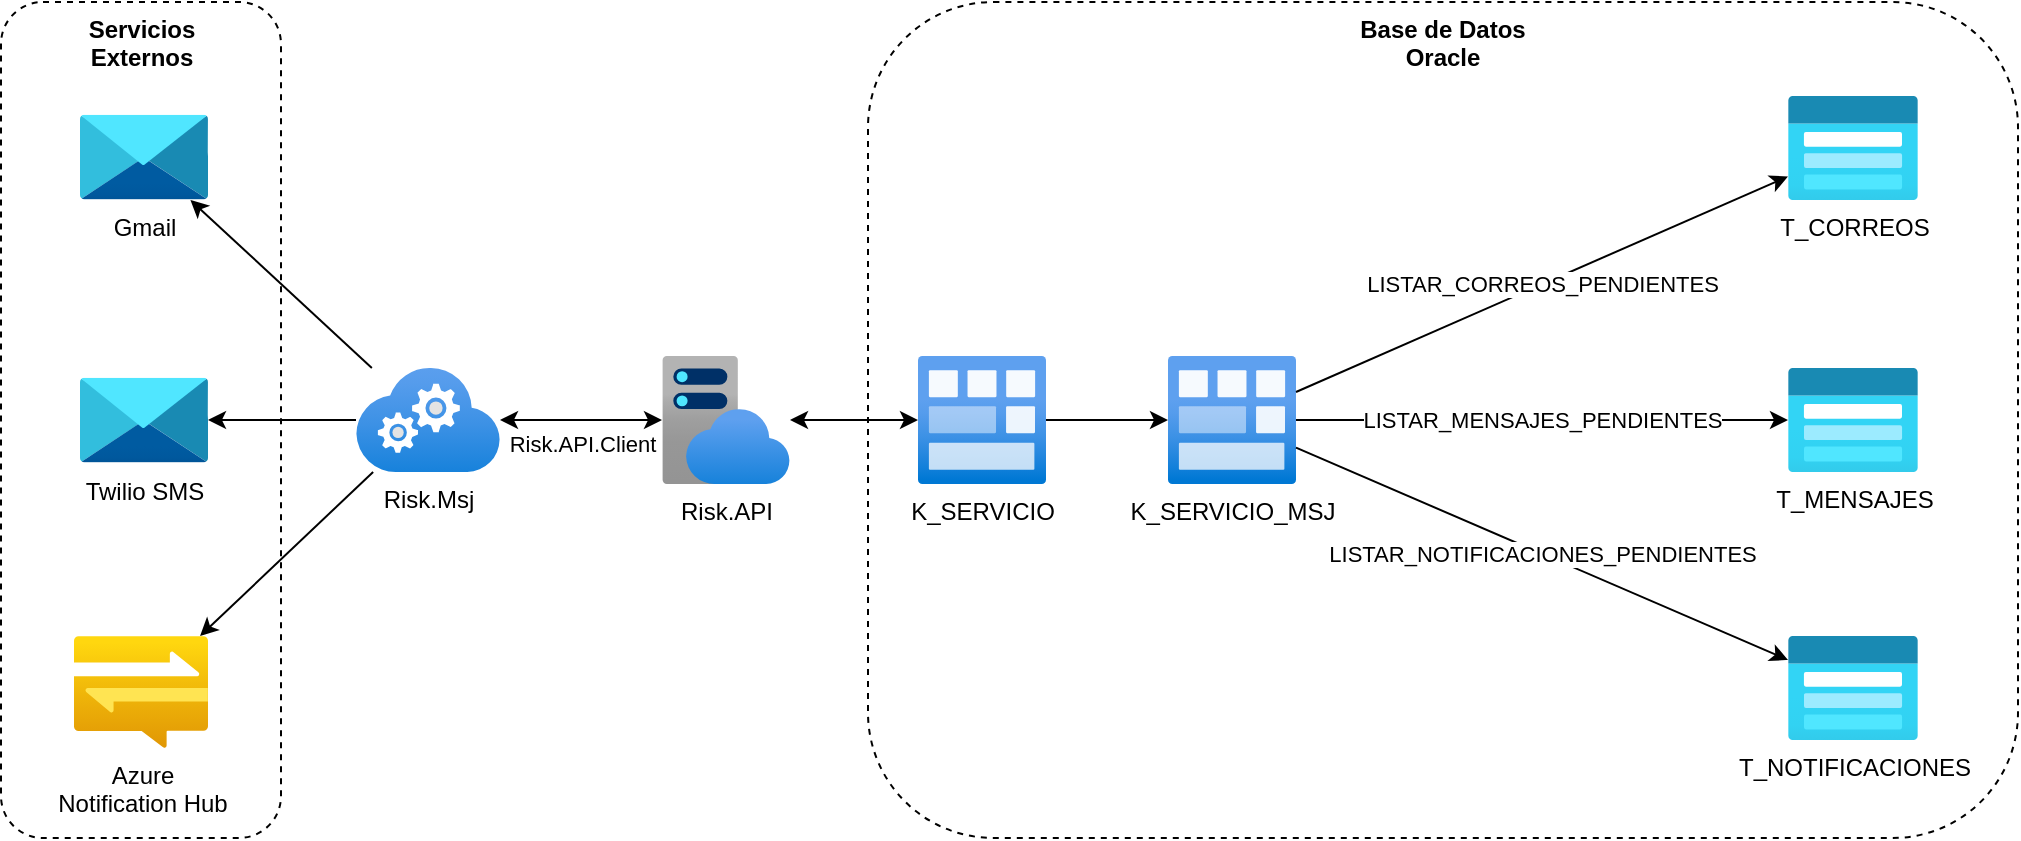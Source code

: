 <mxfile version="13.8.3" type="device"><diagram id="ucG6yR1g49opQo0NzQKm" name="Page-1"><mxGraphModel dx="1199" dy="591" grid="1" gridSize="10" guides="1" tooltips="1" connect="1" arrows="1" fold="1" page="1" pageScale="1" pageWidth="1169" pageHeight="827" math="0" shadow="0"><root><mxCell id="0"/><mxCell id="1" parent="0"/><mxCell id="SyNwciXrOUz13eXdPs9M-24" value="Base de Datos&lt;br&gt;Oracle" style="rounded=1;whiteSpace=wrap;html=1;fillColor=none;dashed=1;verticalAlign=top;fontStyle=1" parent="1" vertex="1"><mxGeometry x="513" y="183" width="575" height="418" as="geometry"/></mxCell><mxCell id="SyNwciXrOUz13eXdPs9M-1" value="&lt;span style=&quot;font-size: 12px&quot;&gt;T_MENSAJES&lt;br&gt;&lt;/span&gt;" style="aspect=fixed;html=1;points=[];align=center;image;fontSize=12;image=img/lib/azure2/storage/Storage_Accounts_Classic.svg;" parent="1" vertex="1"><mxGeometry x="973" y="366" width="65" height="52" as="geometry"/></mxCell><mxCell id="SyNwciXrOUz13eXdPs9M-2" value="&lt;span style=&quot;font-size: 12px&quot;&gt;T_NOTIFICACIONES&lt;/span&gt;" style="aspect=fixed;html=1;points=[];align=center;image;fontSize=12;image=img/lib/azure2/storage/Storage_Accounts_Classic.svg;" parent="1" vertex="1"><mxGeometry x="973" y="500" width="65" height="52" as="geometry"/></mxCell><mxCell id="SyNwciXrOUz13eXdPs9M-3" value="&lt;span style=&quot;font-size: 12px&quot;&gt;T_CORREOS&lt;br&gt;&lt;/span&gt;" style="aspect=fixed;html=1;points=[];align=center;image;fontSize=12;image=img/lib/azure2/storage/Storage_Accounts_Classic.svg;" parent="1" vertex="1"><mxGeometry x="973" y="230" width="65" height="52" as="geometry"/></mxCell><mxCell id="SyNwciXrOUz13eXdPs9M-8" value="&lt;span style=&quot;font-size: 12px&quot;&gt;K_SERVICIO_MSJ&lt;/span&gt;" style="aspect=fixed;html=1;points=[];align=center;image;fontSize=12;image=img/lib/azure2/general/Module.svg;" parent="1" vertex="1"><mxGeometry x="663" y="360" width="64" height="64" as="geometry"/></mxCell><mxCell id="SyNwciXrOUz13eXdPs9M-9" value="&lt;span style=&quot;font-size: 12px&quot;&gt;K_SERVICIO&lt;/span&gt;" style="aspect=fixed;html=1;points=[];align=center;image;fontSize=12;image=img/lib/azure2/general/Module.svg;" parent="1" vertex="1"><mxGeometry x="538" y="360" width="64" height="64" as="geometry"/></mxCell><mxCell id="SyNwciXrOUz13eXdPs9M-10" value="" style="endArrow=classic;html=1;" parent="1" source="SyNwciXrOUz13eXdPs9M-8" target="SyNwciXrOUz13eXdPs9M-1" edge="1"><mxGeometry relative="1" as="geometry"><mxPoint x="733" y="390" as="sourcePoint"/><mxPoint x="963" y="390" as="targetPoint"/></mxGeometry></mxCell><mxCell id="SyNwciXrOUz13eXdPs9M-11" value="LISTAR_MENSAJES_PENDIENTES" style="edgeLabel;resizable=0;html=1;align=center;verticalAlign=middle;" parent="SyNwciXrOUz13eXdPs9M-10" connectable="0" vertex="1"><mxGeometry relative="1" as="geometry"/></mxCell><mxCell id="SyNwciXrOUz13eXdPs9M-12" value="" style="endArrow=classic;html=1;" parent="1" source="SyNwciXrOUz13eXdPs9M-8" target="SyNwciXrOUz13eXdPs9M-3" edge="1"><mxGeometry relative="1" as="geometry"><mxPoint x="733" y="380" as="sourcePoint"/><mxPoint x="963" y="260" as="targetPoint"/></mxGeometry></mxCell><mxCell id="SyNwciXrOUz13eXdPs9M-13" value="LISTAR_CORREOS_PENDIENTES" style="edgeLabel;resizable=0;html=1;align=center;verticalAlign=middle;" parent="SyNwciXrOUz13eXdPs9M-12" connectable="0" vertex="1"><mxGeometry relative="1" as="geometry"/></mxCell><mxCell id="SyNwciXrOUz13eXdPs9M-16" value="" style="endArrow=classic;html=1;" parent="1" source="SyNwciXrOUz13eXdPs9M-8" target="SyNwciXrOUz13eXdPs9M-2" edge="1"><mxGeometry relative="1" as="geometry"><mxPoint x="733" y="400" as="sourcePoint"/><mxPoint x="963" y="530" as="targetPoint"/></mxGeometry></mxCell><mxCell id="SyNwciXrOUz13eXdPs9M-17" value="LISTAR_NOTIFICACIONES_PENDIENTES" style="edgeLabel;resizable=0;html=1;align=center;verticalAlign=middle;" parent="SyNwciXrOUz13eXdPs9M-16" connectable="0" vertex="1"><mxGeometry relative="1" as="geometry"/></mxCell><mxCell id="SyNwciXrOUz13eXdPs9M-18" value="" style="endArrow=classic;html=1;" parent="1" source="SyNwciXrOUz13eXdPs9M-9" target="SyNwciXrOUz13eXdPs9M-8" edge="1"><mxGeometry width="50" height="50" relative="1" as="geometry"><mxPoint x="608" y="391.83" as="sourcePoint"/><mxPoint x="653" y="392" as="targetPoint"/></mxGeometry></mxCell><mxCell id="SyNwciXrOUz13eXdPs9M-19" value="&lt;span style=&quot;font-size: 12px&quot;&gt;Azure&lt;br&gt;Notification&amp;nbsp;Hub&lt;/span&gt;" style="aspect=fixed;html=1;points=[];align=center;image;fontSize=12;image=img/lib/azure2/web/Notification_Hub_Namespaces.svg;" parent="1" vertex="1"><mxGeometry x="116" y="500" width="67" height="56.0" as="geometry"/></mxCell><mxCell id="SyNwciXrOUz13eXdPs9M-20" value="&lt;span style=&quot;font-size: 12px&quot;&gt;Gmail&lt;/span&gt;" style="aspect=fixed;html=1;points=[];align=center;image;fontSize=12;image=img/lib/azure2/storage/Data_Share_Invitations.svg;" parent="1" vertex="1"><mxGeometry x="119" y="239" width="64" height="43" as="geometry"/></mxCell><mxCell id="SyNwciXrOUz13eXdPs9M-21" value="&lt;span style=&quot;font-size: 12px&quot;&gt;Twilio SMS&lt;/span&gt;" style="aspect=fixed;html=1;points=[];align=center;image;fontSize=12;image=img/lib/azure2/storage/Data_Share_Invitations.svg;" parent="1" vertex="1"><mxGeometry x="119" y="370.5" width="64" height="43" as="geometry"/></mxCell><mxCell id="SyNwciXrOUz13eXdPs9M-22" value="&lt;span style=&quot;font-size: 12px&quot;&gt;Risk.Msj&lt;/span&gt;" style="aspect=fixed;html=1;points=[];align=center;image;fontSize=12;image=img/lib/azure2/compute/Cloud_Services_Classic.svg;" parent="1" vertex="1"><mxGeometry x="257" y="366" width="72" height="52" as="geometry"/></mxCell><mxCell id="SyNwciXrOUz13eXdPs9M-31" value="" style="endArrow=classic;html=1;" parent="1" source="SyNwciXrOUz13eXdPs9M-22" target="SyNwciXrOUz13eXdPs9M-21" edge="1"><mxGeometry width="50" height="50" relative="1" as="geometry"><mxPoint x="317" y="387.75" as="sourcePoint"/><mxPoint x="197" y="391.75" as="targetPoint"/></mxGeometry></mxCell><mxCell id="SyNwciXrOUz13eXdPs9M-32" value="" style="endArrow=classic;html=1;" parent="1" source="SyNwciXrOUz13eXdPs9M-22" target="SyNwciXrOUz13eXdPs9M-20" edge="1"><mxGeometry width="50" height="50" relative="1" as="geometry"><mxPoint x="317" y="377.75" as="sourcePoint"/><mxPoint x="197" y="257.75" as="targetPoint"/></mxGeometry></mxCell><mxCell id="SyNwciXrOUz13eXdPs9M-33" value="" style="endArrow=classic;html=1;" parent="1" source="SyNwciXrOUz13eXdPs9M-22" target="SyNwciXrOUz13eXdPs9M-19" edge="1"><mxGeometry width="50" height="50" relative="1" as="geometry"><mxPoint x="317" y="397.75" as="sourcePoint"/><mxPoint x="197" y="517.75" as="targetPoint"/></mxGeometry></mxCell><mxCell id="SyNwciXrOUz13eXdPs9M-42" value="" style="endArrow=classic;startArrow=classic;html=1;" parent="1" source="w017yWO_l09Y_J8h8Oem-1" target="SyNwciXrOUz13eXdPs9M-9" edge="1"><mxGeometry width="50" height="50" relative="1" as="geometry"><mxPoint x="490" y="330" as="sourcePoint"/><mxPoint x="436" y="440" as="targetPoint"/></mxGeometry></mxCell><mxCell id="SyNwciXrOUz13eXdPs9M-43" value="Servicios&lt;br&gt;Externos" style="rounded=1;whiteSpace=wrap;html=1;fillColor=none;dashed=1;verticalAlign=top;fontStyle=1" parent="1" vertex="1"><mxGeometry x="79.5" y="183" width="140" height="418" as="geometry"/></mxCell><mxCell id="w017yWO_l09Y_J8h8Oem-1" value="&lt;span style=&quot;font-size: 12px&quot;&gt;Risk.API&lt;/span&gt;" style="aspect=fixed;html=1;points=[];align=center;image;fontSize=12;image=img/lib/azure2/app_services/App_Service_Plans.svg;" vertex="1" parent="1"><mxGeometry x="410" y="360" width="64" height="64" as="geometry"/></mxCell><mxCell id="SyNwciXrOUz13eXdPs9M-39" value="" style="endArrow=classic;startArrow=classic;html=1;" parent="1" source="SyNwciXrOUz13eXdPs9M-22" target="w017yWO_l09Y_J8h8Oem-1" edge="1"><mxGeometry width="50" height="50" relative="1" as="geometry"><mxPoint x="417" y="517.75" as="sourcePoint"/><mxPoint x="467" y="467.75" as="targetPoint"/></mxGeometry></mxCell><mxCell id="SyNwciXrOUz13eXdPs9M-46" value="Risk.API.Client" style="edgeLabel;html=1;align=center;verticalAlign=top;resizable=0;points=[];" parent="SyNwciXrOUz13eXdPs9M-39" vertex="1" connectable="0"><mxGeometry x="0.367" y="1" relative="1" as="geometry"><mxPoint x="-15" as="offset"/></mxGeometry></mxCell></root></mxGraphModel></diagram></mxfile>